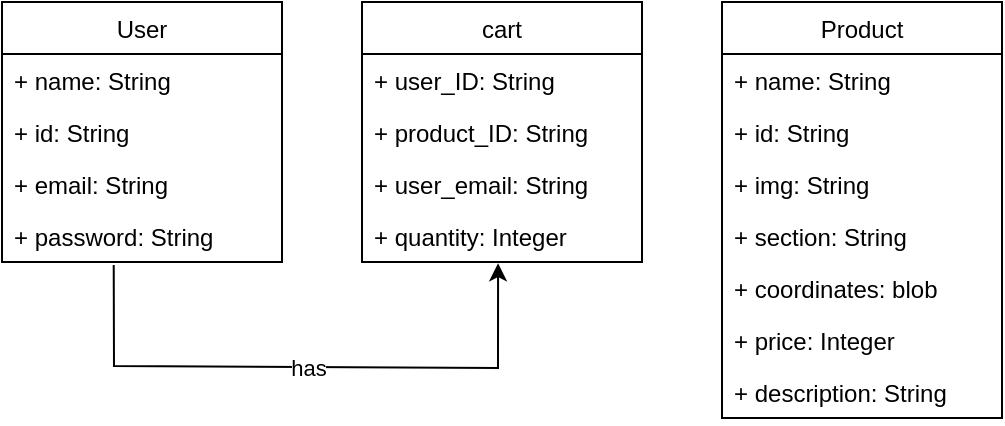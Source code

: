 <mxfile version="20.3.3" type="device"><diagram id="FS-H4_LuTTaQXoodux-z" name="Page-1"><mxGraphModel dx="959" dy="518" grid="0" gridSize="10" guides="1" tooltips="1" connect="1" arrows="1" fold="1" page="1" pageScale="1" pageWidth="827" pageHeight="1169" math="0" shadow="0"><root><mxCell id="0"/><mxCell id="1" parent="0"/><mxCell id="WPszmu1DlHklGStZUksR-1" value="User" style="swimlane;fontStyle=0;childLayout=stackLayout;horizontal=1;startSize=26;fillColor=none;horizontalStack=0;resizeParent=1;resizeParentMax=0;resizeLast=0;collapsible=1;marginBottom=0;" vertex="1" parent="1"><mxGeometry x="80" y="270" width="140" height="130" as="geometry"/></mxCell><mxCell id="WPszmu1DlHklGStZUksR-2" value="+ name: String" style="text;strokeColor=none;fillColor=none;align=left;verticalAlign=top;spacingLeft=4;spacingRight=4;overflow=hidden;rotatable=0;points=[[0,0.5],[1,0.5]];portConstraint=eastwest;" vertex="1" parent="WPszmu1DlHklGStZUksR-1"><mxGeometry y="26" width="140" height="26" as="geometry"/></mxCell><mxCell id="WPszmu1DlHklGStZUksR-3" value="+ id: String" style="text;strokeColor=none;fillColor=none;align=left;verticalAlign=top;spacingLeft=4;spacingRight=4;overflow=hidden;rotatable=0;points=[[0,0.5],[1,0.5]];portConstraint=eastwest;" vertex="1" parent="WPszmu1DlHklGStZUksR-1"><mxGeometry y="52" width="140" height="26" as="geometry"/></mxCell><mxCell id="WPszmu1DlHklGStZUksR-4" value="+ email: String" style="text;strokeColor=none;fillColor=none;align=left;verticalAlign=top;spacingLeft=4;spacingRight=4;overflow=hidden;rotatable=0;points=[[0,0.5],[1,0.5]];portConstraint=eastwest;" vertex="1" parent="WPszmu1DlHklGStZUksR-1"><mxGeometry y="78" width="140" height="26" as="geometry"/></mxCell><mxCell id="WPszmu1DlHklGStZUksR-5" value="+ password: String" style="text;strokeColor=none;fillColor=none;align=left;verticalAlign=top;spacingLeft=4;spacingRight=4;overflow=hidden;rotatable=0;points=[[0,0.5],[1,0.5]];portConstraint=eastwest;" vertex="1" parent="WPszmu1DlHklGStZUksR-1"><mxGeometry y="104" width="140" height="26" as="geometry"/></mxCell><mxCell id="WPszmu1DlHklGStZUksR-8" value="cart" style="swimlane;fontStyle=0;childLayout=stackLayout;horizontal=1;startSize=26;fillColor=none;horizontalStack=0;resizeParent=1;resizeParentMax=0;resizeLast=0;collapsible=1;marginBottom=0;" vertex="1" parent="1"><mxGeometry x="260" y="270" width="140" height="130" as="geometry"/></mxCell><mxCell id="WPszmu1DlHklGStZUksR-9" value="+ user_ID: String" style="text;strokeColor=none;fillColor=none;align=left;verticalAlign=top;spacingLeft=4;spacingRight=4;overflow=hidden;rotatable=0;points=[[0,0.5],[1,0.5]];portConstraint=eastwest;" vertex="1" parent="WPszmu1DlHklGStZUksR-8"><mxGeometry y="26" width="140" height="26" as="geometry"/></mxCell><mxCell id="WPszmu1DlHklGStZUksR-10" value="+ product_ID: String" style="text;strokeColor=none;fillColor=none;align=left;verticalAlign=top;spacingLeft=4;spacingRight=4;overflow=hidden;rotatable=0;points=[[0,0.5],[1,0.5]];portConstraint=eastwest;" vertex="1" parent="WPszmu1DlHklGStZUksR-8"><mxGeometry y="52" width="140" height="26" as="geometry"/></mxCell><mxCell id="WPszmu1DlHklGStZUksR-11" value="+ user_email: String" style="text;strokeColor=none;fillColor=none;align=left;verticalAlign=top;spacingLeft=4;spacingRight=4;overflow=hidden;rotatable=0;points=[[0,0.5],[1,0.5]];portConstraint=eastwest;" vertex="1" parent="WPszmu1DlHklGStZUksR-8"><mxGeometry y="78" width="140" height="26" as="geometry"/></mxCell><mxCell id="WPszmu1DlHklGStZUksR-12" value="+ quantity: Integer" style="text;strokeColor=none;fillColor=none;align=left;verticalAlign=top;spacingLeft=4;spacingRight=4;overflow=hidden;rotatable=0;points=[[0,0.5],[1,0.5]];portConstraint=eastwest;" vertex="1" parent="WPszmu1DlHklGStZUksR-8"><mxGeometry y="104" width="140" height="26" as="geometry"/></mxCell><mxCell id="WPszmu1DlHklGStZUksR-13" value="Product" style="swimlane;fontStyle=0;childLayout=stackLayout;horizontal=1;startSize=26;fillColor=none;horizontalStack=0;resizeParent=1;resizeParentMax=0;resizeLast=0;collapsible=1;marginBottom=0;" vertex="1" parent="1"><mxGeometry x="440" y="270" width="140" height="208" as="geometry"/></mxCell><mxCell id="WPszmu1DlHklGStZUksR-14" value="+ name: String" style="text;strokeColor=none;fillColor=none;align=left;verticalAlign=top;spacingLeft=4;spacingRight=4;overflow=hidden;rotatable=0;points=[[0,0.5],[1,0.5]];portConstraint=eastwest;" vertex="1" parent="WPszmu1DlHklGStZUksR-13"><mxGeometry y="26" width="140" height="26" as="geometry"/></mxCell><mxCell id="WPszmu1DlHklGStZUksR-15" value="+ id: String" style="text;strokeColor=none;fillColor=none;align=left;verticalAlign=top;spacingLeft=4;spacingRight=4;overflow=hidden;rotatable=0;points=[[0,0.5],[1,0.5]];portConstraint=eastwest;" vertex="1" parent="WPszmu1DlHklGStZUksR-13"><mxGeometry y="52" width="140" height="26" as="geometry"/></mxCell><mxCell id="WPszmu1DlHklGStZUksR-20" value="+ img: String" style="text;strokeColor=none;fillColor=none;align=left;verticalAlign=top;spacingLeft=4;spacingRight=4;overflow=hidden;rotatable=0;points=[[0,0.5],[1,0.5]];portConstraint=eastwest;" vertex="1" parent="WPszmu1DlHklGStZUksR-13"><mxGeometry y="78" width="140" height="26" as="geometry"/></mxCell><mxCell id="WPszmu1DlHklGStZUksR-16" value="+ section: String" style="text;strokeColor=none;fillColor=none;align=left;verticalAlign=top;spacingLeft=4;spacingRight=4;overflow=hidden;rotatable=0;points=[[0,0.5],[1,0.5]];portConstraint=eastwest;" vertex="1" parent="WPszmu1DlHklGStZUksR-13"><mxGeometry y="104" width="140" height="26" as="geometry"/></mxCell><mxCell id="WPszmu1DlHklGStZUksR-17" value="+ coordinates: blob" style="text;strokeColor=none;fillColor=none;align=left;verticalAlign=top;spacingLeft=4;spacingRight=4;overflow=hidden;rotatable=0;points=[[0,0.5],[1,0.5]];portConstraint=eastwest;" vertex="1" parent="WPszmu1DlHklGStZUksR-13"><mxGeometry y="130" width="140" height="26" as="geometry"/></mxCell><mxCell id="WPszmu1DlHklGStZUksR-18" value="+ price: Integer" style="text;strokeColor=none;fillColor=none;align=left;verticalAlign=top;spacingLeft=4;spacingRight=4;overflow=hidden;rotatable=0;points=[[0,0.5],[1,0.5]];portConstraint=eastwest;" vertex="1" parent="WPszmu1DlHklGStZUksR-13"><mxGeometry y="156" width="140" height="26" as="geometry"/></mxCell><mxCell id="WPszmu1DlHklGStZUksR-19" value="+ description: String" style="text;strokeColor=none;fillColor=none;align=left;verticalAlign=top;spacingLeft=4;spacingRight=4;overflow=hidden;rotatable=0;points=[[0,0.5],[1,0.5]];portConstraint=eastwest;" vertex="1" parent="WPszmu1DlHklGStZUksR-13"><mxGeometry y="182" width="140" height="26" as="geometry"/></mxCell><mxCell id="WPszmu1DlHklGStZUksR-21" value="" style="endArrow=classic;html=1;rounded=0;exitX=0.399;exitY=1.059;exitDx=0;exitDy=0;exitPerimeter=0;entryX=0.486;entryY=1.023;entryDx=0;entryDy=0;entryPerimeter=0;" edge="1" parent="1" source="WPszmu1DlHklGStZUksR-5" target="WPszmu1DlHklGStZUksR-12"><mxGeometry relative="1" as="geometry"><mxPoint x="105" y="447" as="sourcePoint"/><mxPoint x="205" y="447" as="targetPoint"/><Array as="points"><mxPoint x="136" y="452"/><mxPoint x="328" y="453"/></Array></mxGeometry></mxCell><mxCell id="WPszmu1DlHklGStZUksR-22" value="has" style="edgeLabel;resizable=0;html=1;align=center;verticalAlign=middle;" connectable="0" vertex="1" parent="WPszmu1DlHklGStZUksR-21"><mxGeometry relative="1" as="geometry"/></mxCell></root></mxGraphModel></diagram></mxfile>